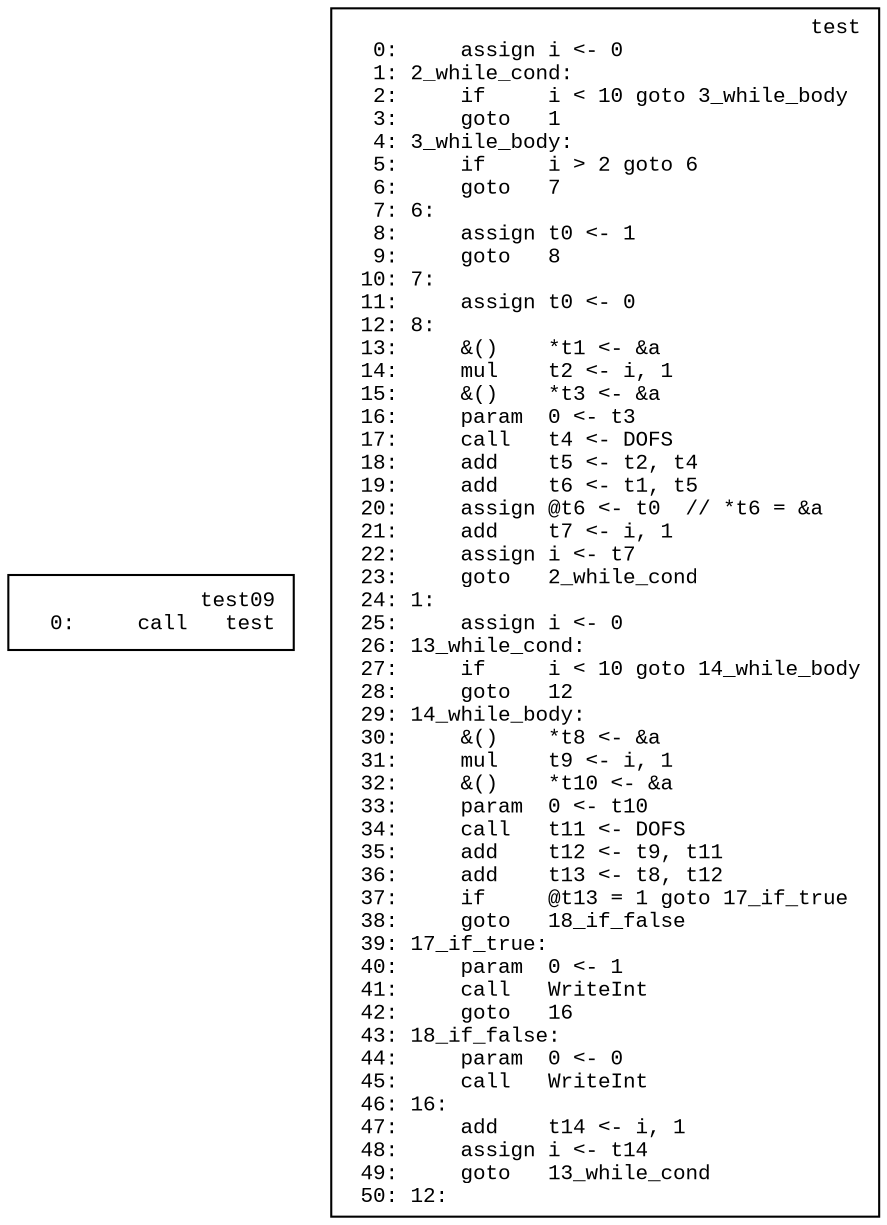 digraph IR {
  graph [fontname="Times New Roman",fontsize=10];
  node  [fontname="Courier New",fontsize=10];
  edge  [fontname="Times New Roman",fontsize=10];

  // scope 'test09'
  test09_cb [label="test09\r  0:     call   test\l",shape=box]
  // scope 'test'
  test_cb [label="test\r  0:     assign i <- 0\l  1: 2_while_cond:\l  2:     if     i < 10 goto 3_while_body\l  3:     goto   1\l  4: 3_while_body:\l  5:     if     i > 2 goto 6\l  6:     goto   7\l  7: 6:\l  8:     assign t0 <- 1\l  9:     goto   8\l 10: 7:\l 11:     assign t0 <- 0\l 12: 8:\l 13:     &()    *t1 <- &a\l 14:     mul    t2 <- i, 1\l 15:     &()    *t3 <- &a\l 16:     param  0 <- t3\l 17:     call   t4 <- DOFS\l 18:     add    t5 <- t2, t4\l 19:     add    t6 <- t1, t5\l 20:     assign @t6 <- t0  // *t6 = &a\l 21:     add    t7 <- i, 1\l 22:     assign i <- t7\l 23:     goto   2_while_cond\l 24: 1:\l 25:     assign i <- 0\l 26: 13_while_cond:\l 27:     if     i < 10 goto 14_while_body\l 28:     goto   12\l 29: 14_while_body:\l 30:     &()    *t8 <- &a\l 31:     mul    t9 <- i, 1\l 32:     &()    *t10 <- &a\l 33:     param  0 <- t10\l 34:     call   t11 <- DOFS\l 35:     add    t12 <- t9, t11\l 36:     add    t13 <- t8, t12\l 37:     if     @t13 = 1 goto 17_if_true\l 38:     goto   18_if_false\l 39: 17_if_true:\l 40:     param  0 <- 1\l 41:     call   WriteInt\l 42:     goto   16\l 43: 18_if_false:\l 44:     param  0 <- 0\l 45:     call   WriteInt\l 46: 16:\l 47:     add    t14 <- i, 1\l 48:     assign i <- t14\l 49:     goto   13_while_cond\l 50: 12:\l",shape=box]
}
